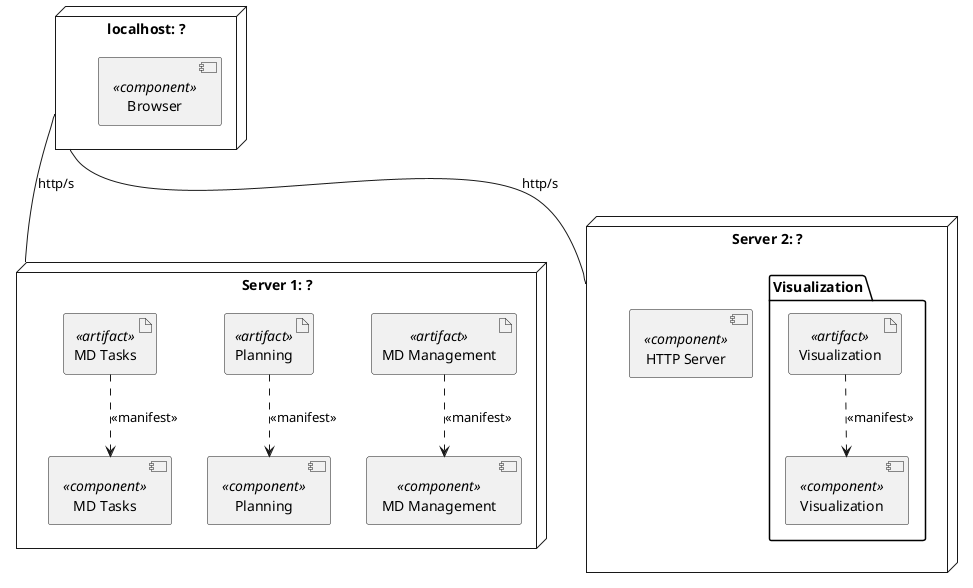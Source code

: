 @startuml iv-pv

node "localhost: ?" as LOCAL {
  component "Browser" as B <<component>> {
  }
}

node "Server 1: ?" as S1 {
  component "MD Management" as IMDM <<component>> {
  }

  artifact "MD Management" as AMDM <<artifact>> {
  }

  component "Planning" as IP <<component>> {
  }

  artifact "Planning" as AP <<artifact>> {
  }

  component "MD Tasks" as IMDT <<component>> {
  }

  artifact "MD Tasks" as AMDT <<artifact>> {
  }
}

node "Server 2: ?" as S2 {
  component "HTTP Server" as SERV <<component>> { 
  } 

  package "Visualization" {
    artifact "Visualization" as AV <<artifact>> {
    }

    component "Visualization" as IV <<component>> {
    }
  }
} 

LOCAL -- S1 : http/s
LOCAL -- S2 : http/s

AV ..> IV : <<manifest>>
AP ..> IP : <<manifest>>
AMDM ..> IMDM : <<manifest>>
AMDT ..> IMDT : <<manifest>>

@enduml
